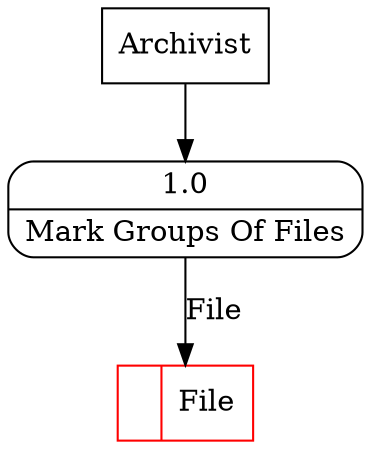 digraph dfd2{ 
node[shape=record]
200 [label="<f0>  |<f1> File " color=red];
201 [label="Archivist" shape=box];
202 [label="{<f0> 1.0|<f1> Mark Groups Of Files }" shape=Mrecord];
201 -> 202
202 -> 200 [label="File"]
}